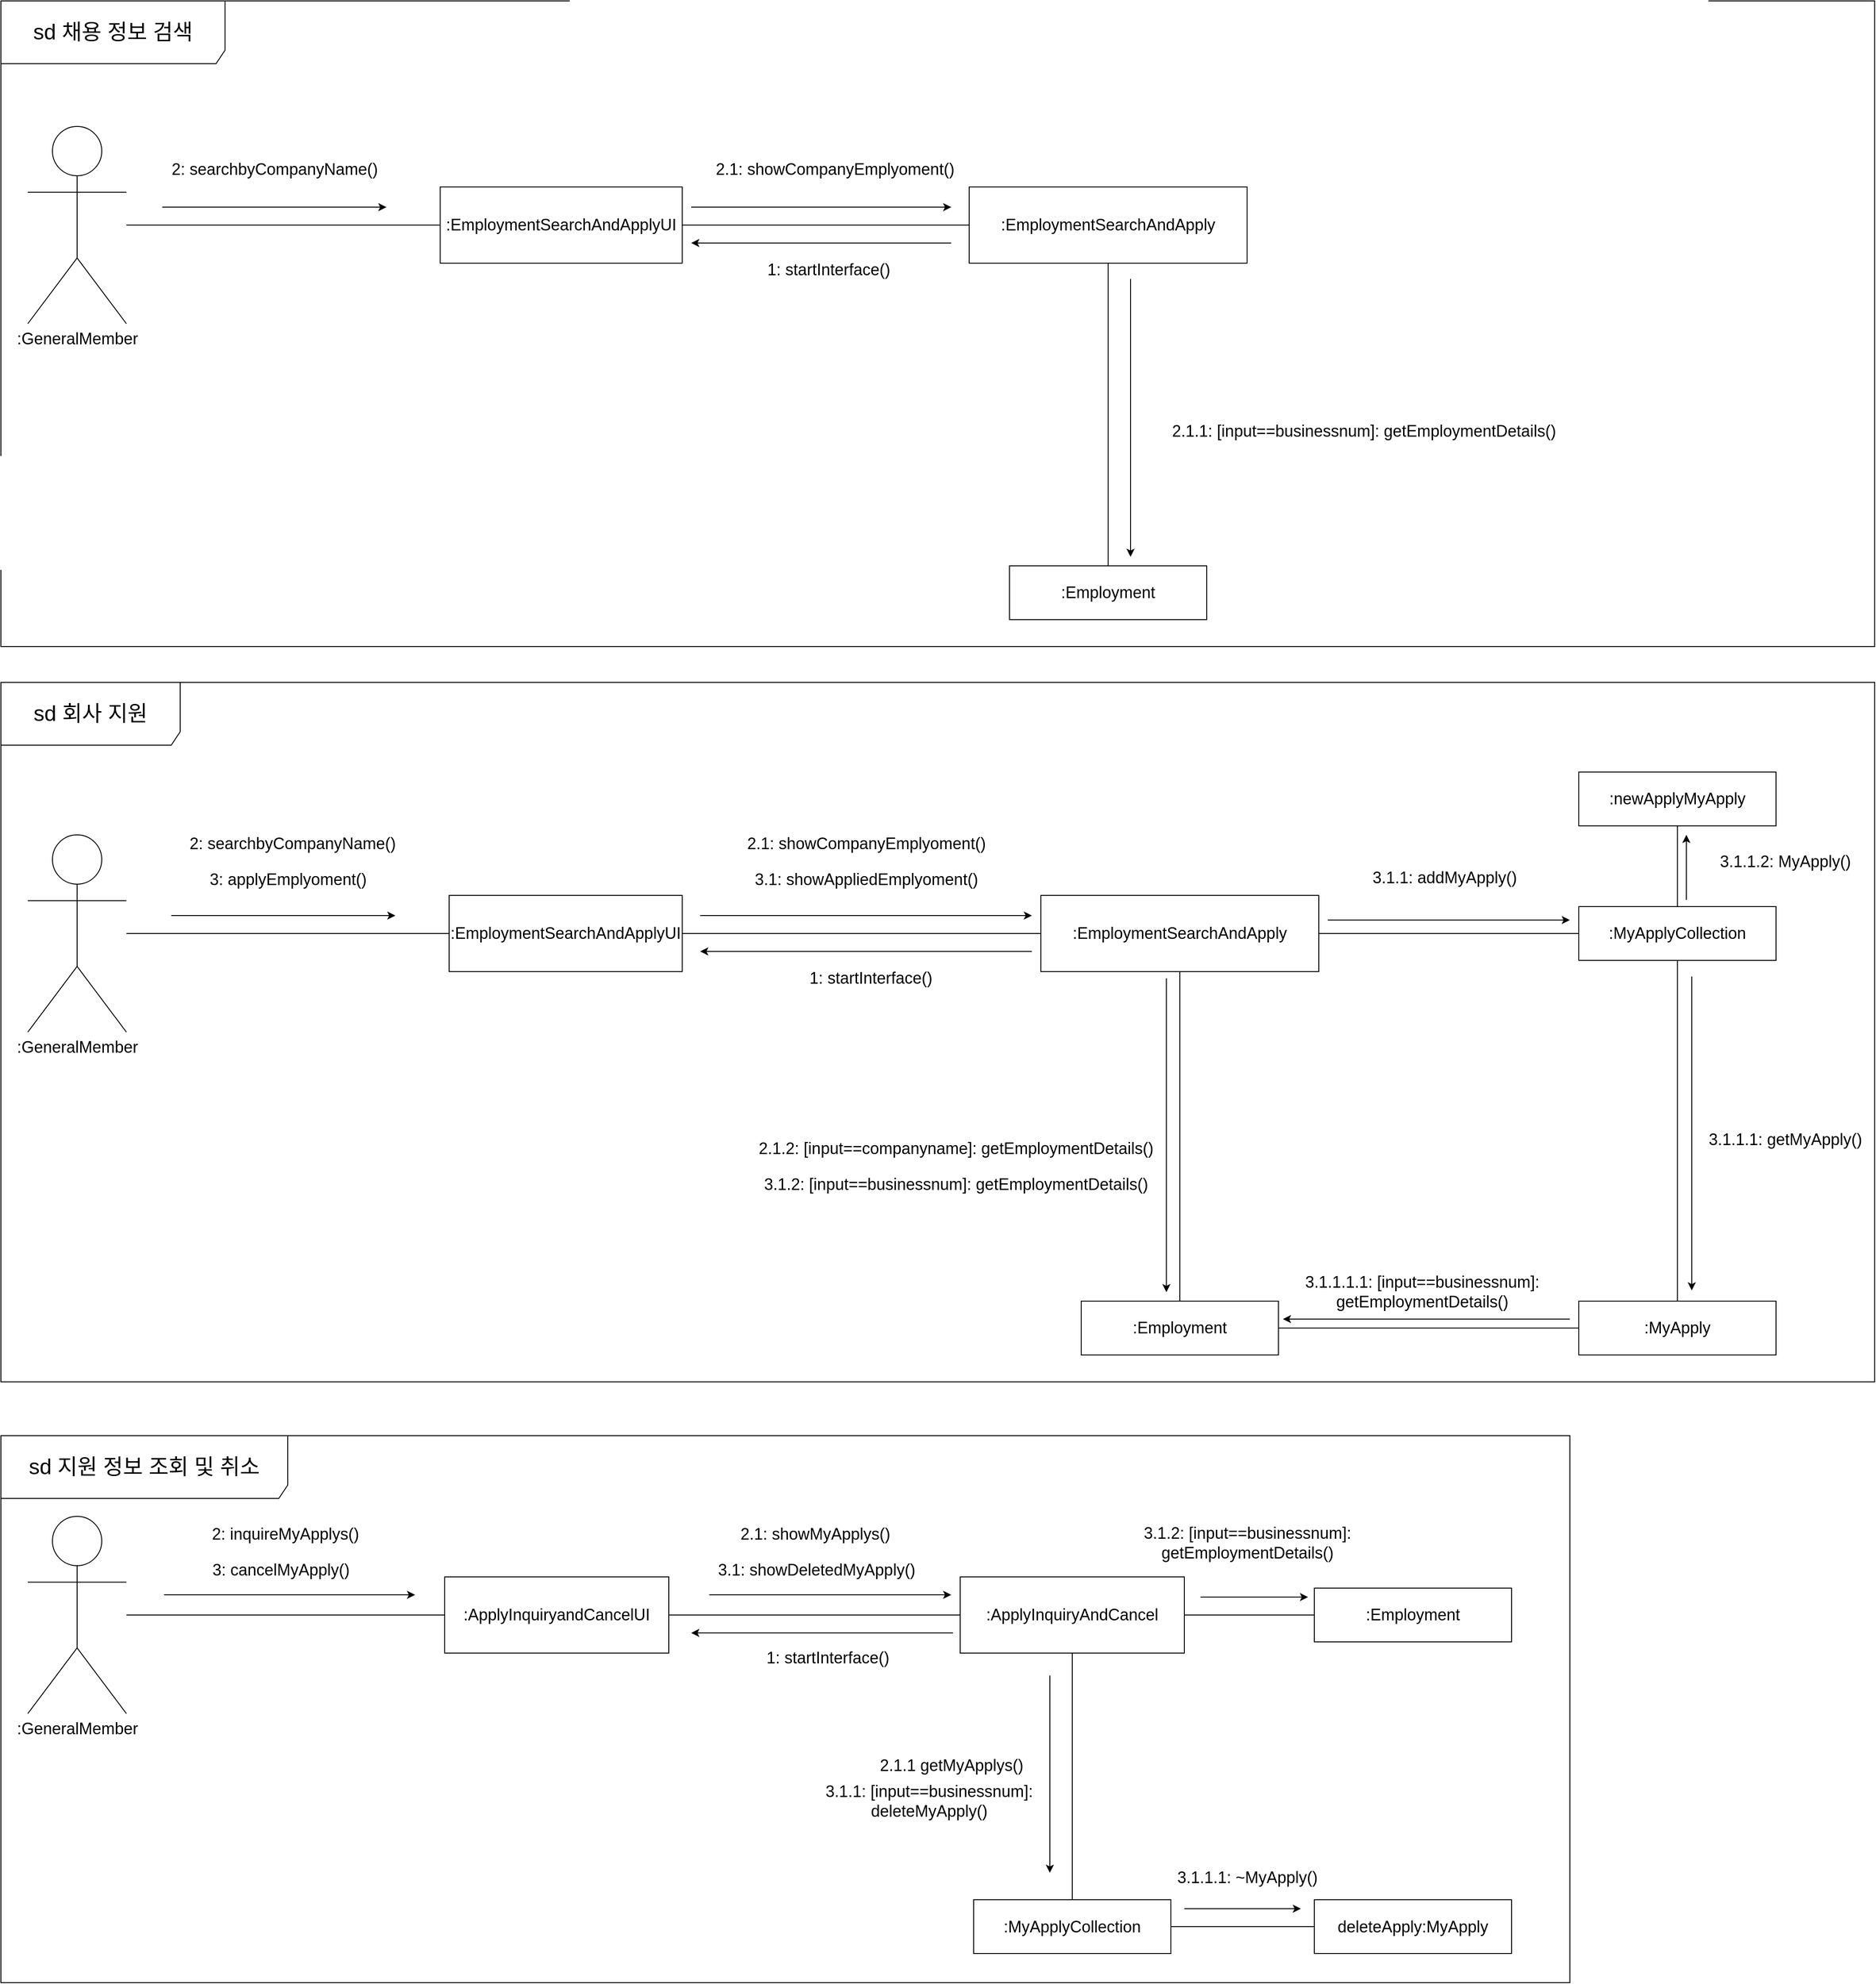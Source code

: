 <mxfile version="21.2.8" type="device">
  <diagram name="페이지-1" id="loX1GWIg0YwVXHlp89LK">
    <mxGraphModel dx="2153" dy="3592" grid="1" gridSize="10" guides="1" tooltips="1" connect="1" arrows="1" fold="1" page="1" pageScale="1" pageWidth="827" pageHeight="1169" math="0" shadow="0">
      <root>
        <mxCell id="0" />
        <mxCell id="1" parent="0" />
        <mxCell id="WO4MqIb6YECw_nZwngJ--2" value="" style="group" parent="1" vertex="1" connectable="0">
          <mxGeometry x="40" y="-1240" width="2090" height="720" as="geometry" />
        </mxCell>
        <mxCell id="quF1uSy7DQYUhARwBzJB-43" value="&lt;font style=&quot;font-size: 24px;&quot;&gt;sd 채용 정보 검색&lt;/font&gt;" style="shape=umlFrame;whiteSpace=wrap;html=1;pointerEvents=0;width=250;height=70;" parent="WO4MqIb6YECw_nZwngJ--2" vertex="1">
          <mxGeometry width="2090" height="720" as="geometry" />
        </mxCell>
        <mxCell id="quF1uSy7DQYUhARwBzJB-44" value="&lt;font style=&quot;font-size: 18px;&quot;&gt;:GeneralMember&lt;/font&gt;" style="shape=umlActor;verticalLabelPosition=bottom;verticalAlign=top;html=1;outlineConnect=0;" parent="WO4MqIb6YECw_nZwngJ--2" vertex="1">
          <mxGeometry x="30" y="140" width="110" height="220" as="geometry" />
        </mxCell>
        <mxCell id="quF1uSy7DQYUhARwBzJB-45" value="&lt;font style=&quot;font-size: 18px;&quot;&gt;:EmploymentSearchAndApplyUI&lt;/font&gt;" style="rounded=0;whiteSpace=wrap;html=1;" parent="WO4MqIb6YECw_nZwngJ--2" vertex="1">
          <mxGeometry x="490" y="207.5" width="270" height="85" as="geometry" />
        </mxCell>
        <mxCell id="quF1uSy7DQYUhARwBzJB-46" value="&lt;font style=&quot;font-size: 18px;&quot;&gt;:EmploymentSearchAndApply&lt;/font&gt;" style="rounded=0;whiteSpace=wrap;html=1;" parent="WO4MqIb6YECw_nZwngJ--2" vertex="1">
          <mxGeometry x="1080" y="207.5" width="310" height="85" as="geometry" />
        </mxCell>
        <mxCell id="quF1uSy7DQYUhARwBzJB-47" value="" style="endArrow=none;html=1;rounded=0;entryX=0;entryY=0.5;entryDx=0;entryDy=0;" parent="WO4MqIb6YECw_nZwngJ--2" source="quF1uSy7DQYUhARwBzJB-44" target="quF1uSy7DQYUhARwBzJB-45" edge="1">
          <mxGeometry width="50" height="50" relative="1" as="geometry">
            <mxPoint x="290" y="287.5" as="sourcePoint" />
            <mxPoint x="340" y="237.5" as="targetPoint" />
          </mxGeometry>
        </mxCell>
        <mxCell id="quF1uSy7DQYUhARwBzJB-48" value="" style="endArrow=none;html=1;rounded=0;entryX=0;entryY=0.5;entryDx=0;entryDy=0;exitX=1;exitY=0.5;exitDx=0;exitDy=0;" parent="WO4MqIb6YECw_nZwngJ--2" source="quF1uSy7DQYUhARwBzJB-45" target="quF1uSy7DQYUhARwBzJB-46" edge="1">
          <mxGeometry width="50" height="50" relative="1" as="geometry">
            <mxPoint x="860" y="270" as="sourcePoint" />
            <mxPoint x="910" y="220" as="targetPoint" />
          </mxGeometry>
        </mxCell>
        <mxCell id="quF1uSy7DQYUhARwBzJB-50" value="&lt;font style=&quot;font-size: 18px;&quot;&gt;:Employment&lt;/font&gt;" style="rounded=0;whiteSpace=wrap;html=1;" parent="WO4MqIb6YECw_nZwngJ--2" vertex="1">
          <mxGeometry x="1125" y="630" width="220" height="60" as="geometry" />
        </mxCell>
        <mxCell id="quF1uSy7DQYUhARwBzJB-52" value="" style="endArrow=none;html=1;rounded=0;exitX=0.5;exitY=0;exitDx=0;exitDy=0;entryX=0.5;entryY=1;entryDx=0;entryDy=0;" parent="WO4MqIb6YECw_nZwngJ--2" source="quF1uSy7DQYUhARwBzJB-50" target="quF1uSy7DQYUhARwBzJB-46" edge="1">
          <mxGeometry width="50" height="50" relative="1" as="geometry">
            <mxPoint x="1010" y="570" as="sourcePoint" />
            <mxPoint x="1130" y="300" as="targetPoint" />
          </mxGeometry>
        </mxCell>
        <mxCell id="quF1uSy7DQYUhARwBzJB-55" value="" style="endArrow=classic;html=1;rounded=0;" parent="WO4MqIb6YECw_nZwngJ--2" edge="1">
          <mxGeometry width="50" height="50" relative="1" as="geometry">
            <mxPoint x="1260" y="310" as="sourcePoint" />
            <mxPoint x="1260" y="620" as="targetPoint" />
          </mxGeometry>
        </mxCell>
        <mxCell id="quF1uSy7DQYUhARwBzJB-56" value="" style="endArrow=classic;html=1;rounded=0;" parent="WO4MqIb6YECw_nZwngJ--2" edge="1">
          <mxGeometry width="50" height="50" relative="1" as="geometry">
            <mxPoint x="770" y="230" as="sourcePoint" />
            <mxPoint x="1060" y="230" as="targetPoint" />
          </mxGeometry>
        </mxCell>
        <mxCell id="quF1uSy7DQYUhARwBzJB-57" value="" style="endArrow=classic;html=1;rounded=0;" parent="WO4MqIb6YECw_nZwngJ--2" edge="1">
          <mxGeometry width="50" height="50" relative="1" as="geometry">
            <mxPoint x="180" y="230" as="sourcePoint" />
            <mxPoint x="430" y="230" as="targetPoint" />
          </mxGeometry>
        </mxCell>
        <mxCell id="quF1uSy7DQYUhARwBzJB-58" value="" style="endArrow=classic;html=1;rounded=0;" parent="WO4MqIb6YECw_nZwngJ--2" edge="1">
          <mxGeometry width="50" height="50" relative="1" as="geometry">
            <mxPoint x="1060" y="270" as="sourcePoint" />
            <mxPoint x="770" y="270" as="targetPoint" />
          </mxGeometry>
        </mxCell>
        <mxCell id="quF1uSy7DQYUhARwBzJB-59" value="&lt;font style=&quot;font-size: 18px;&quot;&gt;1: startInterface()&lt;/font&gt;" style="text;html=1;align=center;verticalAlign=middle;resizable=0;points=[];autosize=1;strokeColor=none;fillColor=none;" parent="WO4MqIb6YECw_nZwngJ--2" vertex="1">
          <mxGeometry x="843" y="280" width="160" height="40" as="geometry" />
        </mxCell>
        <mxCell id="quF1uSy7DQYUhARwBzJB-60" value="&lt;font style=&quot;font-size: 18px;&quot;&gt;2: searchbyCompanyName()&lt;/font&gt;" style="text;html=1;align=center;verticalAlign=middle;resizable=0;points=[];autosize=1;strokeColor=none;fillColor=none;" parent="WO4MqIb6YECw_nZwngJ--2" vertex="1">
          <mxGeometry x="180" y="167.5" width="250" height="40" as="geometry" />
        </mxCell>
        <mxCell id="quF1uSy7DQYUhARwBzJB-61" value="&lt;font style=&quot;font-size: 18px;&quot;&gt;2.1: showCompanyEmplyoment()&lt;/font&gt;" style="text;html=1;align=center;verticalAlign=middle;resizable=0;points=[];autosize=1;strokeColor=none;fillColor=none;" parent="WO4MqIb6YECw_nZwngJ--2" vertex="1">
          <mxGeometry x="785" y="167.5" width="290" height="40" as="geometry" />
        </mxCell>
        <mxCell id="quF1uSy7DQYUhARwBzJB-63" value="&lt;font style=&quot;font-size: 18px;&quot;&gt;2.1.1: [input==businessnum]: getEmploymentDetails()&lt;/font&gt;" style="text;html=1;align=center;verticalAlign=middle;resizable=0;points=[];autosize=1;strokeColor=none;fillColor=none;" parent="WO4MqIb6YECw_nZwngJ--2" vertex="1">
          <mxGeometry x="1295" y="460" width="450" height="40" as="geometry" />
        </mxCell>
        <mxCell id="WO4MqIb6YECw_nZwngJ--65" value="" style="group" parent="1" vertex="1" connectable="0">
          <mxGeometry x="40" y="-480" width="2090" height="780" as="geometry" />
        </mxCell>
        <mxCell id="WO4MqIb6YECw_nZwngJ--66" value="&lt;font style=&quot;font-size: 18px;&quot;&gt;:GeneralMember&lt;/font&gt;" style="shape=umlActor;verticalLabelPosition=bottom;verticalAlign=top;html=1;outlineConnect=0;" parent="WO4MqIb6YECw_nZwngJ--65" vertex="1">
          <mxGeometry x="30" y="170" width="110" height="220" as="geometry" />
        </mxCell>
        <mxCell id="WO4MqIb6YECw_nZwngJ--67" value="&lt;font style=&quot;font-size: 18px;&quot;&gt;:EmploymentSearchAndApplyUI&lt;/font&gt;" style="rounded=0;whiteSpace=wrap;html=1;" parent="WO4MqIb6YECw_nZwngJ--65" vertex="1">
          <mxGeometry x="500" y="237.5" width="260" height="85" as="geometry" />
        </mxCell>
        <mxCell id="WO4MqIb6YECw_nZwngJ--68" value="&lt;font style=&quot;font-size: 18px;&quot;&gt;:EmploymentSearchAndApply&lt;/font&gt;" style="rounded=0;whiteSpace=wrap;html=1;" parent="WO4MqIb6YECw_nZwngJ--65" vertex="1">
          <mxGeometry x="1160" y="237.5" width="310" height="85" as="geometry" />
        </mxCell>
        <mxCell id="WO4MqIb6YECw_nZwngJ--69" value="" style="endArrow=none;html=1;rounded=0;entryX=0;entryY=0.5;entryDx=0;entryDy=0;" parent="WO4MqIb6YECw_nZwngJ--65" source="WO4MqIb6YECw_nZwngJ--66" target="WO4MqIb6YECw_nZwngJ--67" edge="1">
          <mxGeometry width="50" height="50" relative="1" as="geometry">
            <mxPoint x="300" y="317.5" as="sourcePoint" />
            <mxPoint x="350" y="267.5" as="targetPoint" />
          </mxGeometry>
        </mxCell>
        <mxCell id="WO4MqIb6YECw_nZwngJ--70" value="" style="endArrow=none;html=1;rounded=0;entryX=0;entryY=0.5;entryDx=0;entryDy=0;exitX=1;exitY=0.5;exitDx=0;exitDy=0;" parent="WO4MqIb6YECw_nZwngJ--65" source="WO4MqIb6YECw_nZwngJ--67" target="WO4MqIb6YECw_nZwngJ--68" edge="1">
          <mxGeometry width="50" height="50" relative="1" as="geometry">
            <mxPoint x="870" y="300" as="sourcePoint" />
            <mxPoint x="920" y="250" as="targetPoint" />
          </mxGeometry>
        </mxCell>
        <mxCell id="WO4MqIb6YECw_nZwngJ--72" value="&lt;font style=&quot;font-size: 18px;&quot;&gt;:Employment&lt;/font&gt;" style="rounded=0;whiteSpace=wrap;html=1;" parent="WO4MqIb6YECw_nZwngJ--65" vertex="1">
          <mxGeometry x="1205" y="690" width="220" height="60" as="geometry" />
        </mxCell>
        <mxCell id="WO4MqIb6YECw_nZwngJ--74" value="" style="endArrow=none;html=1;rounded=0;exitX=0.5;exitY=0;exitDx=0;exitDy=0;entryX=0.5;entryY=1;entryDx=0;entryDy=0;" parent="WO4MqIb6YECw_nZwngJ--65" source="WO4MqIb6YECw_nZwngJ--72" target="WO4MqIb6YECw_nZwngJ--68" edge="1">
          <mxGeometry width="50" height="50" relative="1" as="geometry">
            <mxPoint x="1020" y="600" as="sourcePoint" />
            <mxPoint x="1140" y="330" as="targetPoint" />
          </mxGeometry>
        </mxCell>
        <mxCell id="WO4MqIb6YECw_nZwngJ--76" value="" style="endArrow=classic;html=1;rounded=0;" parent="WO4MqIb6YECw_nZwngJ--65" edge="1">
          <mxGeometry width="50" height="50" relative="1" as="geometry">
            <mxPoint x="1300" y="330" as="sourcePoint" />
            <mxPoint x="1300" y="680" as="targetPoint" />
          </mxGeometry>
        </mxCell>
        <mxCell id="WO4MqIb6YECw_nZwngJ--77" value="" style="endArrow=classic;html=1;rounded=0;" parent="WO4MqIb6YECw_nZwngJ--65" edge="1">
          <mxGeometry width="50" height="50" relative="1" as="geometry">
            <mxPoint x="780" y="260" as="sourcePoint" />
            <mxPoint x="1150" y="260" as="targetPoint" />
          </mxGeometry>
        </mxCell>
        <mxCell id="WO4MqIb6YECw_nZwngJ--78" value="" style="endArrow=classic;html=1;rounded=0;" parent="WO4MqIb6YECw_nZwngJ--65" edge="1">
          <mxGeometry width="50" height="50" relative="1" as="geometry">
            <mxPoint x="190" y="260" as="sourcePoint" />
            <mxPoint x="440" y="260" as="targetPoint" />
          </mxGeometry>
        </mxCell>
        <mxCell id="WO4MqIb6YECw_nZwngJ--85" value="&lt;font style=&quot;font-size: 18px;&quot;&gt;:MyApplyCollection&lt;/font&gt;" style="rounded=0;whiteSpace=wrap;html=1;" parent="WO4MqIb6YECw_nZwngJ--65" vertex="1">
          <mxGeometry x="1760" y="250" width="220" height="60" as="geometry" />
        </mxCell>
        <mxCell id="WO4MqIb6YECw_nZwngJ--88" value="&lt;font style=&quot;font-size: 18px;&quot;&gt;3.1.1: addMyApply()&lt;/font&gt;" style="text;html=1;align=center;verticalAlign=middle;resizable=0;points=[];autosize=1;strokeColor=none;fillColor=none;" parent="WO4MqIb6YECw_nZwngJ--65" vertex="1">
          <mxGeometry x="1520" y="197.5" width="180" height="40" as="geometry" />
        </mxCell>
        <mxCell id="WO4MqIb6YECw_nZwngJ--91" value="" style="endArrow=none;html=1;rounded=0;entryX=0;entryY=0.5;entryDx=0;entryDy=0;exitX=1;exitY=0.5;exitDx=0;exitDy=0;" parent="WO4MqIb6YECw_nZwngJ--65" source="WO4MqIb6YECw_nZwngJ--68" target="WO4MqIb6YECw_nZwngJ--85" edge="1">
          <mxGeometry width="50" height="50" relative="1" as="geometry">
            <mxPoint x="1500" y="320" as="sourcePoint" />
            <mxPoint x="1550" y="270" as="targetPoint" />
          </mxGeometry>
        </mxCell>
        <mxCell id="WO4MqIb6YECw_nZwngJ--92" value="&lt;font style=&quot;font-size: 24px;&quot;&gt;sd 회사 지원&lt;/font&gt;" style="shape=umlFrame;whiteSpace=wrap;html=1;pointerEvents=0;width=200;height=70;" parent="WO4MqIb6YECw_nZwngJ--65" vertex="1">
          <mxGeometry width="2090" height="780" as="geometry" />
        </mxCell>
        <mxCell id="WO4MqIb6YECw_nZwngJ--93" value="" style="endArrow=classic;html=1;rounded=0;" parent="WO4MqIb6YECw_nZwngJ--65" edge="1">
          <mxGeometry width="50" height="50" relative="1" as="geometry">
            <mxPoint x="1480" y="265" as="sourcePoint" />
            <mxPoint x="1750" y="265" as="targetPoint" />
          </mxGeometry>
        </mxCell>
        <mxCell id="WO4MqIb6YECw_nZwngJ--99" value="" style="group" parent="WO4MqIb6YECw_nZwngJ--65" vertex="1" connectable="0">
          <mxGeometry x="780" y="300" width="370" height="50" as="geometry" />
        </mxCell>
        <mxCell id="WO4MqIb6YECw_nZwngJ--100" value="" style="endArrow=classic;html=1;rounded=0;" parent="WO4MqIb6YECw_nZwngJ--99" edge="1">
          <mxGeometry width="50" height="50" relative="1" as="geometry">
            <mxPoint x="370" as="sourcePoint" />
            <mxPoint as="targetPoint" />
          </mxGeometry>
        </mxCell>
        <mxCell id="WO4MqIb6YECw_nZwngJ--101" value="&lt;font style=&quot;font-size: 18px;&quot;&gt;1: startInterface()&lt;/font&gt;" style="text;html=1;align=center;verticalAlign=middle;resizable=0;points=[];autosize=1;strokeColor=none;fillColor=none;" parent="WO4MqIb6YECw_nZwngJ--99" vertex="1">
          <mxGeometry x="110" y="10" width="160" height="40" as="geometry" />
        </mxCell>
        <mxCell id="BHU60EvXns1avt8QtMfU-4" value="&lt;font style=&quot;font-size: 18px;&quot;&gt;2.1.2: [input==companyname]: getEmploymentDetails()&lt;/font&gt;" style="text;html=1;align=center;verticalAlign=middle;resizable=0;points=[];autosize=1;strokeColor=none;fillColor=none;" parent="WO4MqIb6YECw_nZwngJ--65" vertex="1">
          <mxGeometry x="835" y="500" width="460" height="40" as="geometry" />
        </mxCell>
        <mxCell id="8jMC6GPZ3beWoUa8nk8o-9" value="" style="group" vertex="1" connectable="0" parent="WO4MqIb6YECw_nZwngJ--65">
          <mxGeometry x="820" y="160" width="290" height="80" as="geometry" />
        </mxCell>
        <mxCell id="WO4MqIb6YECw_nZwngJ--80" value="&lt;font style=&quot;font-size: 18px;&quot;&gt;2.1: showCompanyEmplyoment()&lt;/font&gt;" style="text;html=1;align=center;verticalAlign=middle;resizable=0;points=[];autosize=1;strokeColor=none;fillColor=none;" parent="8jMC6GPZ3beWoUa8nk8o-9" vertex="1">
          <mxGeometry width="290" height="40" as="geometry" />
        </mxCell>
        <mxCell id="WO4MqIb6YECw_nZwngJ--87" value="&lt;font style=&quot;font-size: 18px;&quot;&gt;3.1: showAppliedEmplyoment()&lt;/font&gt;" style="text;html=1;align=center;verticalAlign=middle;resizable=0;points=[];autosize=1;strokeColor=none;fillColor=none;" parent="8jMC6GPZ3beWoUa8nk8o-9" vertex="1">
          <mxGeometry x="10" y="40" width="270" height="40" as="geometry" />
        </mxCell>
        <mxCell id="8jMC6GPZ3beWoUa8nk8o-10" value="" style="group" vertex="1" connectable="0" parent="WO4MqIb6YECw_nZwngJ--65">
          <mxGeometry x="200" y="160" width="250" height="80" as="geometry" />
        </mxCell>
        <mxCell id="WO4MqIb6YECw_nZwngJ--79" value="&lt;font style=&quot;font-size: 18px;&quot;&gt;2: searchbyCompanyName()&lt;/font&gt;" style="text;html=1;align=center;verticalAlign=middle;resizable=0;points=[];autosize=1;strokeColor=none;fillColor=none;" parent="8jMC6GPZ3beWoUa8nk8o-10" vertex="1">
          <mxGeometry width="250" height="40" as="geometry" />
        </mxCell>
        <mxCell id="WO4MqIb6YECw_nZwngJ--86" value="&lt;font style=&quot;font-size: 18px;&quot;&gt;3: applyEmplyoment()&lt;/font&gt;" style="text;html=1;align=center;verticalAlign=middle;resizable=0;points=[];autosize=1;strokeColor=none;fillColor=none;" parent="8jMC6GPZ3beWoUa8nk8o-10" vertex="1">
          <mxGeometry x="20" y="40" width="200" height="40" as="geometry" />
        </mxCell>
        <mxCell id="8jMC6GPZ3beWoUa8nk8o-11" value="&lt;font style=&quot;font-size: 18px;&quot;&gt;:MyApply&lt;/font&gt;" style="rounded=0;whiteSpace=wrap;html=1;" vertex="1" parent="WO4MqIb6YECw_nZwngJ--65">
          <mxGeometry x="1760" y="690" width="220" height="60" as="geometry" />
        </mxCell>
        <mxCell id="8jMC6GPZ3beWoUa8nk8o-13" value="" style="endArrow=none;html=1;rounded=0;entryX=0;entryY=0.5;entryDx=0;entryDy=0;exitX=1;exitY=0.5;exitDx=0;exitDy=0;" edge="1" parent="WO4MqIb6YECw_nZwngJ--65" source="WO4MqIb6YECw_nZwngJ--72" target="8jMC6GPZ3beWoUa8nk8o-11">
          <mxGeometry width="50" height="50" relative="1" as="geometry">
            <mxPoint x="1100" y="560" as="sourcePoint" />
            <mxPoint x="1150" y="510" as="targetPoint" />
          </mxGeometry>
        </mxCell>
        <mxCell id="8jMC6GPZ3beWoUa8nk8o-14" value="" style="endArrow=none;html=1;rounded=0;entryX=0.5;entryY=1;entryDx=0;entryDy=0;exitX=0.5;exitY=0;exitDx=0;exitDy=0;" edge="1" parent="WO4MqIb6YECw_nZwngJ--65" source="8jMC6GPZ3beWoUa8nk8o-11" target="WO4MqIb6YECw_nZwngJ--85">
          <mxGeometry width="50" height="50" relative="1" as="geometry">
            <mxPoint x="1100" y="560" as="sourcePoint" />
            <mxPoint x="1150" y="510" as="targetPoint" />
          </mxGeometry>
        </mxCell>
        <mxCell id="8jMC6GPZ3beWoUa8nk8o-15" value="" style="endArrow=classic;html=1;rounded=0;" edge="1" parent="WO4MqIb6YECw_nZwngJ--65">
          <mxGeometry width="50" height="50" relative="1" as="geometry">
            <mxPoint x="1886" y="328" as="sourcePoint" />
            <mxPoint x="1886" y="678" as="targetPoint" />
          </mxGeometry>
        </mxCell>
        <mxCell id="8jMC6GPZ3beWoUa8nk8o-16" value="&lt;font style=&quot;font-size: 18px;&quot;&gt;3.1.1.1: getMyApply()&lt;/font&gt;" style="text;html=1;align=center;verticalAlign=middle;resizable=0;points=[];autosize=1;strokeColor=none;fillColor=none;" vertex="1" parent="WO4MqIb6YECw_nZwngJ--65">
          <mxGeometry x="1895" y="490" width="190" height="40" as="geometry" />
        </mxCell>
        <mxCell id="8jMC6GPZ3beWoUa8nk8o-18" value="&lt;font style=&quot;font-size: 18px;&quot;&gt;3.1.1.1.1: [input==businessnum]:&lt;br&gt;getEmploymentDetails()&lt;/font&gt;" style="text;html=1;align=center;verticalAlign=middle;resizable=0;points=[];autosize=1;strokeColor=none;fillColor=none;" vertex="1" parent="WO4MqIb6YECw_nZwngJ--65">
          <mxGeometry x="1445" y="650" width="280" height="60" as="geometry" />
        </mxCell>
        <mxCell id="8jMC6GPZ3beWoUa8nk8o-21" value="&lt;font style=&quot;font-size: 18px;&quot;&gt;3.1.2: [input==businessnum]: getEmploymentDetails()&lt;/font&gt;" style="text;html=1;align=center;verticalAlign=middle;resizable=0;points=[];autosize=1;strokeColor=none;fillColor=none;" vertex="1" parent="WO4MqIb6YECw_nZwngJ--65">
          <mxGeometry x="840" y="540" width="450" height="40" as="geometry" />
        </mxCell>
        <mxCell id="8jMC6GPZ3beWoUa8nk8o-22" value="" style="endArrow=none;html=1;rounded=0;exitX=0.5;exitY=0;exitDx=0;exitDy=0;" edge="1" parent="WO4MqIb6YECw_nZwngJ--65" source="WO4MqIb6YECw_nZwngJ--85">
          <mxGeometry width="50" height="50" relative="1" as="geometry">
            <mxPoint x="1870" y="170" as="sourcePoint" />
            <mxPoint x="1870" y="150" as="targetPoint" />
          </mxGeometry>
        </mxCell>
        <mxCell id="8jMC6GPZ3beWoUa8nk8o-23" value="&lt;font style=&quot;font-size: 18px;&quot;&gt;:newApplyMyApply&lt;/font&gt;" style="rounded=0;whiteSpace=wrap;html=1;" vertex="1" parent="WO4MqIb6YECw_nZwngJ--65">
          <mxGeometry x="1760" y="100" width="220" height="60" as="geometry" />
        </mxCell>
        <mxCell id="8jMC6GPZ3beWoUa8nk8o-24" value="&lt;font style=&quot;font-size: 18px;&quot;&gt;3.1.1.2: MyApply()&lt;/font&gt;" style="text;html=1;align=center;verticalAlign=middle;resizable=0;points=[];autosize=1;strokeColor=none;fillColor=none;" vertex="1" parent="WO4MqIb6YECw_nZwngJ--65">
          <mxGeometry x="1905" y="180" width="170" height="40" as="geometry" />
        </mxCell>
        <mxCell id="8jMC6GPZ3beWoUa8nk8o-25" value="" style="endArrow=classic;html=1;rounded=0;" edge="1" parent="WO4MqIb6YECw_nZwngJ--65">
          <mxGeometry width="50" height="50" relative="1" as="geometry">
            <mxPoint x="1880" y="242.5" as="sourcePoint" />
            <mxPoint x="1880" y="170" as="targetPoint" />
          </mxGeometry>
        </mxCell>
        <mxCell id="8jMC6GPZ3beWoUa8nk8o-1" value="" style="group" vertex="1" connectable="0" parent="1">
          <mxGeometry x="40" y="360" width="1750" height="610" as="geometry" />
        </mxCell>
        <mxCell id="quF1uSy7DQYUhARwBzJB-22" value="&lt;font style=&quot;font-size: 24px;&quot;&gt;sd 지원 정보 조회 및 취소&lt;/font&gt;" style="shape=umlFrame;whiteSpace=wrap;html=1;pointerEvents=0;width=320;height=70;" parent="8jMC6GPZ3beWoUa8nk8o-1" vertex="1">
          <mxGeometry width="1750" height="610" as="geometry" />
        </mxCell>
        <mxCell id="quF1uSy7DQYUhARwBzJB-23" value="&lt;font style=&quot;font-size: 18px;&quot;&gt;:ApplyInquiryandCancelUI&lt;/font&gt;" style="rounded=0;whiteSpace=wrap;html=1;" parent="8jMC6GPZ3beWoUa8nk8o-1" vertex="1">
          <mxGeometry x="495" y="157.5" width="250" height="85" as="geometry" />
        </mxCell>
        <mxCell id="quF1uSy7DQYUhARwBzJB-24" value="&lt;font style=&quot;font-size: 18px;&quot;&gt;:ApplyInquiryAndCancel&lt;/font&gt;" style="rounded=0;whiteSpace=wrap;html=1;" parent="8jMC6GPZ3beWoUa8nk8o-1" vertex="1">
          <mxGeometry x="1070" y="157.5" width="250" height="85" as="geometry" />
        </mxCell>
        <mxCell id="quF1uSy7DQYUhARwBzJB-25" value="&lt;font style=&quot;font-size: 18px;&quot;&gt;:GeneralMember&lt;/font&gt;" style="shape=umlActor;verticalLabelPosition=bottom;verticalAlign=top;html=1;outlineConnect=0;" parent="8jMC6GPZ3beWoUa8nk8o-1" vertex="1">
          <mxGeometry x="30" y="90" width="110" height="220" as="geometry" />
        </mxCell>
        <mxCell id="quF1uSy7DQYUhARwBzJB-26" value="" style="endArrow=none;html=1;rounded=0;entryX=0;entryY=0.5;entryDx=0;entryDy=0;" parent="8jMC6GPZ3beWoUa8nk8o-1" source="quF1uSy7DQYUhARwBzJB-25" target="quF1uSy7DQYUhARwBzJB-23" edge="1">
          <mxGeometry width="50" height="50" relative="1" as="geometry">
            <mxPoint x="860" y="397.5" as="sourcePoint" />
            <mxPoint x="910" y="347.5" as="targetPoint" />
          </mxGeometry>
        </mxCell>
        <mxCell id="quF1uSy7DQYUhARwBzJB-27" value="" style="endArrow=none;html=1;rounded=0;entryX=1;entryY=0.5;entryDx=0;entryDy=0;exitX=0;exitY=0.5;exitDx=0;exitDy=0;" parent="8jMC6GPZ3beWoUa8nk8o-1" source="quF1uSy7DQYUhARwBzJB-24" target="quF1uSy7DQYUhARwBzJB-23" edge="1">
          <mxGeometry width="50" height="50" relative="1" as="geometry">
            <mxPoint x="860" y="397.5" as="sourcePoint" />
            <mxPoint x="910" y="347.5" as="targetPoint" />
          </mxGeometry>
        </mxCell>
        <mxCell id="quF1uSy7DQYUhARwBzJB-28" value="&lt;font style=&quot;font-size: 18px;&quot;&gt;2: inquireMyApplys()&lt;/font&gt;" style="text;html=1;align=center;verticalAlign=middle;resizable=0;points=[];autosize=1;strokeColor=none;fillColor=none;" parent="8jMC6GPZ3beWoUa8nk8o-1" vertex="1">
          <mxGeometry x="222" y="90" width="190" height="40" as="geometry" />
        </mxCell>
        <mxCell id="quF1uSy7DQYUhARwBzJB-29" value="" style="endArrow=classic;html=1;rounded=0;" parent="8jMC6GPZ3beWoUa8nk8o-1" edge="1">
          <mxGeometry width="50" height="50" relative="1" as="geometry">
            <mxPoint x="182" y="177.5" as="sourcePoint" />
            <mxPoint x="462" y="177.5" as="targetPoint" />
          </mxGeometry>
        </mxCell>
        <mxCell id="quF1uSy7DQYUhARwBzJB-30" value="&lt;font style=&quot;font-size: 18px;&quot;&gt;2.1: showMyApplys()&lt;/font&gt;" style="text;html=1;align=center;verticalAlign=middle;resizable=0;points=[];autosize=1;strokeColor=none;fillColor=none;" parent="8jMC6GPZ3beWoUa8nk8o-1" vertex="1">
          <mxGeometry x="813" y="90" width="190" height="40" as="geometry" />
        </mxCell>
        <mxCell id="quF1uSy7DQYUhARwBzJB-31" value="&lt;font style=&quot;font-size: 18px;&quot;&gt;:MyApplyCollection&lt;/font&gt;" style="rounded=0;whiteSpace=wrap;html=1;" parent="8jMC6GPZ3beWoUa8nk8o-1" vertex="1">
          <mxGeometry x="1085" y="517.5" width="220" height="60" as="geometry" />
        </mxCell>
        <mxCell id="quF1uSy7DQYUhARwBzJB-32" value="" style="endArrow=none;html=1;rounded=0;entryX=0.5;entryY=1;entryDx=0;entryDy=0;exitX=0.5;exitY=0;exitDx=0;exitDy=0;" parent="8jMC6GPZ3beWoUa8nk8o-1" source="quF1uSy7DQYUhARwBzJB-31" target="quF1uSy7DQYUhARwBzJB-24" edge="1">
          <mxGeometry width="50" height="50" relative="1" as="geometry">
            <mxPoint x="880" y="397.5" as="sourcePoint" />
            <mxPoint x="930" y="347.5" as="targetPoint" />
          </mxGeometry>
        </mxCell>
        <mxCell id="quF1uSy7DQYUhARwBzJB-33" value="" style="endArrow=classic;html=1;rounded=0;" parent="8jMC6GPZ3beWoUa8nk8o-1" edge="1">
          <mxGeometry width="50" height="50" relative="1" as="geometry">
            <mxPoint x="1170" y="267.5" as="sourcePoint" />
            <mxPoint x="1170" y="487.5" as="targetPoint" />
          </mxGeometry>
        </mxCell>
        <mxCell id="quF1uSy7DQYUhARwBzJB-34" value="&lt;font style=&quot;font-size: 18px;&quot;&gt;2.1.1 getMyApplys()&lt;/font&gt;" style="text;html=1;align=center;verticalAlign=middle;resizable=0;points=[];autosize=1;strokeColor=none;fillColor=none;" parent="8jMC6GPZ3beWoUa8nk8o-1" vertex="1">
          <mxGeometry x="970" y="348" width="180" height="40" as="geometry" />
        </mxCell>
        <mxCell id="quF1uSy7DQYUhARwBzJB-35" value="&lt;font style=&quot;font-size: 18px;&quot;&gt;3: cancelMyApply()&lt;/font&gt;" style="text;html=1;align=center;verticalAlign=middle;resizable=0;points=[];autosize=1;strokeColor=none;fillColor=none;" parent="8jMC6GPZ3beWoUa8nk8o-1" vertex="1">
          <mxGeometry x="222" y="130" width="180" height="40" as="geometry" />
        </mxCell>
        <mxCell id="quF1uSy7DQYUhARwBzJB-36" value="&lt;font style=&quot;font-size: 18px;&quot;&gt;&amp;nbsp; &amp;nbsp; &amp;nbsp;3.1: showDeletedMyApply()&lt;/font&gt;" style="text;html=1;align=center;verticalAlign=middle;resizable=0;points=[];autosize=1;strokeColor=none;fillColor=none;" parent="8jMC6GPZ3beWoUa8nk8o-1" vertex="1">
          <mxGeometry x="762" y="130" width="270" height="40" as="geometry" />
        </mxCell>
        <mxCell id="quF1uSy7DQYUhARwBzJB-37" value="" style="endArrow=classic;html=1;rounded=0;" parent="8jMC6GPZ3beWoUa8nk8o-1" edge="1">
          <mxGeometry width="50" height="50" relative="1" as="geometry">
            <mxPoint x="790" y="177.5" as="sourcePoint" />
            <mxPoint x="1060" y="177.5" as="targetPoint" />
          </mxGeometry>
        </mxCell>
        <mxCell id="quF1uSy7DQYUhARwBzJB-38" value="&lt;font style=&quot;font-size: 18px;&quot;&gt;3.1.1: [input==businessnum]:&lt;br&gt;deleteMyApply()&lt;/font&gt;" style="text;html=1;align=center;verticalAlign=middle;resizable=0;points=[];autosize=1;strokeColor=none;fillColor=none;" parent="8jMC6GPZ3beWoUa8nk8o-1" vertex="1">
          <mxGeometry x="910" y="378" width="250" height="60" as="geometry" />
        </mxCell>
        <mxCell id="quF1uSy7DQYUhARwBzJB-39" value="&lt;font style=&quot;font-size: 18px;&quot;&gt;deleteApply:MyApply&lt;/font&gt;" style="rounded=0;whiteSpace=wrap;html=1;" parent="8jMC6GPZ3beWoUa8nk8o-1" vertex="1">
          <mxGeometry x="1465" y="517.5" width="220" height="60" as="geometry" />
        </mxCell>
        <mxCell id="quF1uSy7DQYUhARwBzJB-40" value="&lt;font style=&quot;font-size: 18px;&quot;&gt;3.1.1.1: ~MyApply()&lt;/font&gt;" style="text;html=1;align=center;verticalAlign=middle;resizable=0;points=[];autosize=1;strokeColor=none;fillColor=none;" parent="8jMC6GPZ3beWoUa8nk8o-1" vertex="1">
          <mxGeometry x="1300" y="472.5" width="180" height="40" as="geometry" />
        </mxCell>
        <mxCell id="quF1uSy7DQYUhARwBzJB-41" value="" style="endArrow=classic;html=1;rounded=0;" parent="8jMC6GPZ3beWoUa8nk8o-1" edge="1">
          <mxGeometry width="50" height="50" relative="1" as="geometry">
            <mxPoint x="1320" y="527.5" as="sourcePoint" />
            <mxPoint x="1450" y="527.5" as="targetPoint" />
          </mxGeometry>
        </mxCell>
        <mxCell id="quF1uSy7DQYUhARwBzJB-42" value="" style="endArrow=none;html=1;rounded=0;entryX=0;entryY=0.5;entryDx=0;entryDy=0;exitX=1;exitY=0.5;exitDx=0;exitDy=0;" parent="8jMC6GPZ3beWoUa8nk8o-1" source="quF1uSy7DQYUhARwBzJB-31" target="quF1uSy7DQYUhARwBzJB-39" edge="1">
          <mxGeometry width="50" height="50" relative="1" as="geometry">
            <mxPoint x="1300" y="547.5" as="sourcePoint" />
            <mxPoint x="1500" y="548" as="targetPoint" />
          </mxGeometry>
        </mxCell>
        <mxCell id="yYso_XX4nIZLWj4gBr1q-2" value="" style="group" parent="8jMC6GPZ3beWoUa8nk8o-1" vertex="1" connectable="0">
          <mxGeometry x="770" y="220" width="292" height="48" as="geometry" />
        </mxCell>
        <mxCell id="yYso_XX4nIZLWj4gBr1q-3" value="" style="endArrow=classic;html=1;rounded=0;" parent="yYso_XX4nIZLWj4gBr1q-2" edge="1">
          <mxGeometry width="50" height="50" relative="1" as="geometry">
            <mxPoint x="292" as="sourcePoint" />
            <mxPoint as="targetPoint" />
          </mxGeometry>
        </mxCell>
        <mxCell id="yYso_XX4nIZLWj4gBr1q-4" value="&lt;font style=&quot;font-size: 18px;&quot;&gt;1: startInterface()&lt;/font&gt;" style="text;html=1;align=center;verticalAlign=middle;resizable=0;points=[];autosize=1;strokeColor=none;fillColor=none;" parent="yYso_XX4nIZLWj4gBr1q-2" vertex="1">
          <mxGeometry x="71.811" y="8" width="160" height="40" as="geometry" />
        </mxCell>
        <mxCell id="8jMC6GPZ3beWoUa8nk8o-26" value="&lt;font style=&quot;font-size: 18px;&quot;&gt;:Employment&lt;/font&gt;" style="rounded=0;whiteSpace=wrap;html=1;" vertex="1" parent="8jMC6GPZ3beWoUa8nk8o-1">
          <mxGeometry x="1465" y="170" width="220" height="60" as="geometry" />
        </mxCell>
        <mxCell id="8jMC6GPZ3beWoUa8nk8o-27" value="" style="endArrow=none;html=1;rounded=0;entryX=0;entryY=0.5;entryDx=0;entryDy=0;exitX=1;exitY=0.5;exitDx=0;exitDy=0;" edge="1" parent="8jMC6GPZ3beWoUa8nk8o-1" source="quF1uSy7DQYUhARwBzJB-24" target="8jMC6GPZ3beWoUa8nk8o-26">
          <mxGeometry width="50" height="50" relative="1" as="geometry">
            <mxPoint x="1260" as="sourcePoint" />
            <mxPoint x="1310" y="-50" as="targetPoint" />
          </mxGeometry>
        </mxCell>
        <mxCell id="8jMC6GPZ3beWoUa8nk8o-28" value="&lt;font style=&quot;font-size: 18px;&quot;&gt;3.1.2: [input==businessnum]: &lt;br&gt;getEmploymentDetails()&lt;/font&gt;" style="text;html=1;align=center;verticalAlign=middle;resizable=0;points=[];autosize=1;strokeColor=none;fillColor=none;" vertex="1" parent="8jMC6GPZ3beWoUa8nk8o-1">
          <mxGeometry x="1265" y="90" width="250" height="60" as="geometry" />
        </mxCell>
        <mxCell id="8jMC6GPZ3beWoUa8nk8o-29" value="" style="endArrow=classic;html=1;rounded=0;" edge="1" parent="8jMC6GPZ3beWoUa8nk8o-1">
          <mxGeometry width="50" height="50" relative="1" as="geometry">
            <mxPoint x="1338" y="180" as="sourcePoint" />
            <mxPoint x="1458" y="180" as="targetPoint" />
          </mxGeometry>
        </mxCell>
        <mxCell id="8jMC6GPZ3beWoUa8nk8o-17" value="" style="endArrow=classic;html=1;rounded=0;" edge="1" parent="1">
          <mxGeometry width="50" height="50" relative="1" as="geometry">
            <mxPoint x="1790" y="230" as="sourcePoint" />
            <mxPoint x="1470" y="230" as="targetPoint" />
          </mxGeometry>
        </mxCell>
      </root>
    </mxGraphModel>
  </diagram>
</mxfile>
